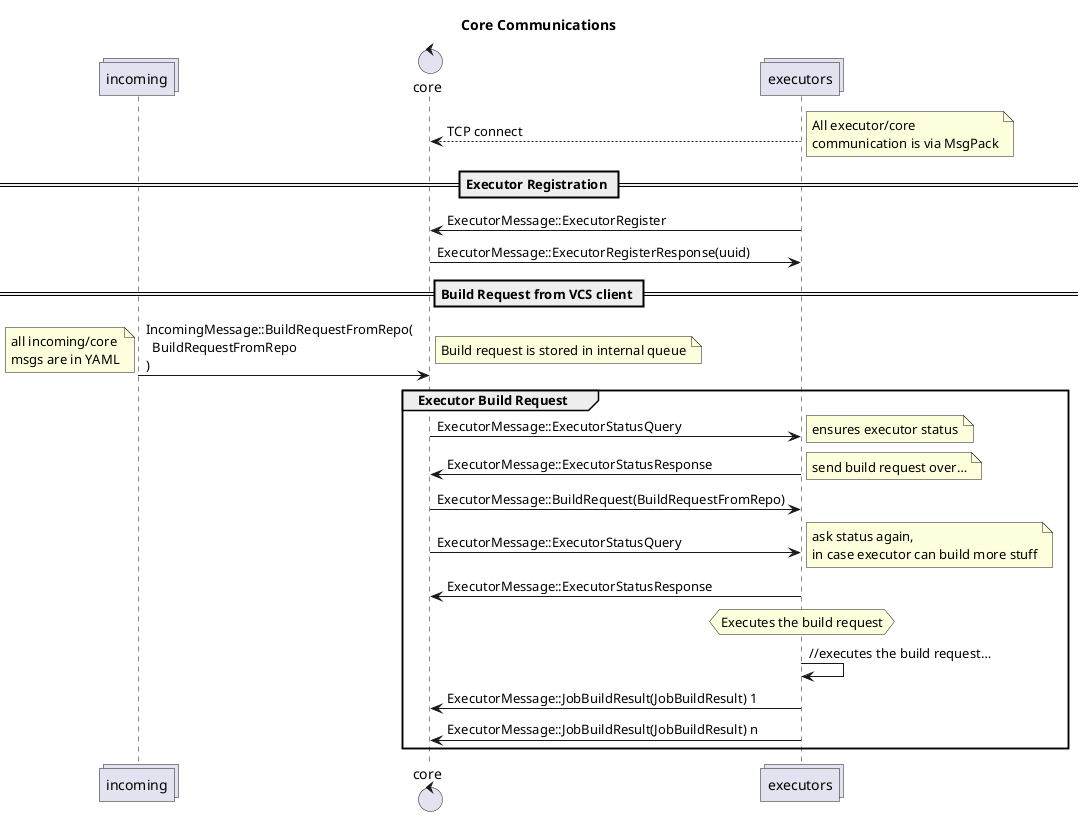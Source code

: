@startuml
title Core Communications
collections incoming
control core
collections executors
core <-- executors: TCP connect
note right: All executor/core\ncommunication is via MsgPack
== Executor Registration ==
core <- executors: ExecutorMessage::ExecutorRegister
core -> executors: ExecutorMessage::ExecutorRegisterResponse(uuid)
== Build Request from VCS client ==
incoming -> core: IncomingMessage::BuildRequestFromRepo(\n  BuildRequestFromRepo\n)
note left: all incoming/core\nmsgs are in YAML
note right: Build request is stored in internal queue
group Executor Build Request
core -> executors: ExecutorMessage::ExecutorStatusQuery
note right: ensures executor status
core <- executors: ExecutorMessage::ExecutorStatusResponse
note right: send build request over…
core -> executors: ExecutorMessage::BuildRequest(BuildRequestFromRepo)
core -> executors: ExecutorMessage::ExecutorStatusQuery
note right: ask status again,\nin case executor can build more stuff
core <- executors: ExecutorMessage::ExecutorStatusResponse
hnote over executors: Executes the build request
executors -> executors: //executes the build request…
core <- executors: ExecutorMessage::JobBuildResult(JobBuildResult) 1
core <- executors: ExecutorMessage::JobBuildResult(JobBuildResult) n
end
@enduml
